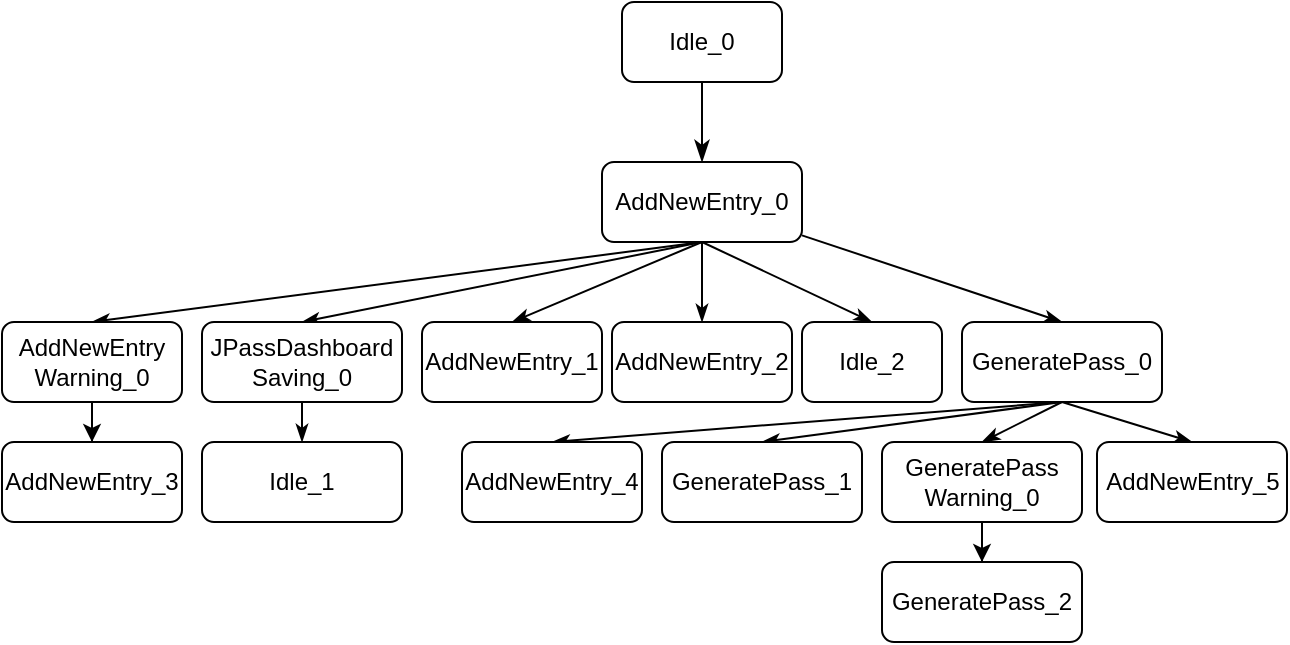 <mxfile version="20.5.1" type="device"><diagram id="C5RBs43oDa-KdzZeNtuy" name="Page-1"><mxGraphModel dx="677" dy="363" grid="1" gridSize="10" guides="1" tooltips="1" connect="1" arrows="1" fold="1" page="1" pageScale="1" pageWidth="827" pageHeight="1169" math="0" shadow="0"><root><mxCell id="WIyWlLk6GJQsqaUBKTNV-0"/><mxCell id="WIyWlLk6GJQsqaUBKTNV-1" parent="WIyWlLk6GJQsqaUBKTNV-0"/><mxCell id="WIyWlLk6GJQsqaUBKTNV-2" value="" style="rounded=0;html=1;jettySize=auto;orthogonalLoop=1;fontSize=11;endArrow=classicThin;endFill=1;endSize=8;strokeWidth=1;shadow=0;labelBackgroundColor=none;edgeStyle=orthogonalEdgeStyle;exitX=0.5;exitY=1;exitDx=0;exitDy=0;" parent="WIyWlLk6GJQsqaUBKTNV-1" source="WIyWlLk6GJQsqaUBKTNV-3" edge="1"><mxGeometry relative="1" as="geometry"><mxPoint x="360" y="90" as="targetPoint"/><Array as="points"/></mxGeometry></mxCell><mxCell id="WIyWlLk6GJQsqaUBKTNV-3" value="Idle_0" style="rounded=1;whiteSpace=wrap;html=1;fontSize=12;glass=0;strokeWidth=1;shadow=0;" parent="WIyWlLk6GJQsqaUBKTNV-1" vertex="1"><mxGeometry x="320" y="10" width="80" height="40" as="geometry"/></mxCell><mxCell id="F8w9wlnRqhBtXI2xol1i-2" value="" style="rounded=0;orthogonalLoop=1;jettySize=auto;html=1;endArrow=classicThin;endFill=1;exitX=0.5;exitY=1;exitDx=0;exitDy=0;entryX=0.5;entryY=0;entryDx=0;entryDy=0;" parent="WIyWlLk6GJQsqaUBKTNV-1" source="F8w9wlnRqhBtXI2xol1i-0" target="F8w9wlnRqhBtXI2xol1i-1" edge="1"><mxGeometry relative="1" as="geometry"/></mxCell><mxCell id="F8w9wlnRqhBtXI2xol1i-4" value="" style="edgeStyle=none;rounded=0;orthogonalLoop=1;jettySize=auto;html=1;endArrow=classicThin;endFill=1;exitX=0.5;exitY=1;exitDx=0;exitDy=0;entryX=0.5;entryY=0;entryDx=0;entryDy=0;" parent="WIyWlLk6GJQsqaUBKTNV-1" source="F8w9wlnRqhBtXI2xol1i-0" target="F8w9wlnRqhBtXI2xol1i-3" edge="1"><mxGeometry relative="1" as="geometry"/></mxCell><mxCell id="F8w9wlnRqhBtXI2xol1i-11" value="" style="edgeStyle=none;rounded=0;orthogonalLoop=1;jettySize=auto;html=1;endArrow=classicThin;endFill=1;exitX=0.5;exitY=1;exitDx=0;exitDy=0;entryX=0.5;entryY=0;entryDx=0;entryDy=0;" parent="WIyWlLk6GJQsqaUBKTNV-1" source="F8w9wlnRqhBtXI2xol1i-0" target="F8w9wlnRqhBtXI2xol1i-10" edge="1"><mxGeometry relative="1" as="geometry"/></mxCell><mxCell id="F8w9wlnRqhBtXI2xol1i-13" value="" style="edgeStyle=none;rounded=0;orthogonalLoop=1;jettySize=auto;html=1;endArrow=classicThin;endFill=1;exitX=0.5;exitY=1;exitDx=0;exitDy=0;entryX=0.5;entryY=0;entryDx=0;entryDy=0;" parent="WIyWlLk6GJQsqaUBKTNV-1" source="F8w9wlnRqhBtXI2xol1i-0" target="F8w9wlnRqhBtXI2xol1i-12" edge="1"><mxGeometry relative="1" as="geometry"/></mxCell><mxCell id="F8w9wlnRqhBtXI2xol1i-17" value="" style="edgeStyle=none;rounded=0;orthogonalLoop=1;jettySize=auto;html=1;endArrow=classicThin;endFill=1;exitX=0.5;exitY=1;exitDx=0;exitDy=0;entryX=0.5;entryY=0;entryDx=0;entryDy=0;" parent="WIyWlLk6GJQsqaUBKTNV-1" source="F8w9wlnRqhBtXI2xol1i-0" target="F8w9wlnRqhBtXI2xol1i-16" edge="1"><mxGeometry relative="1" as="geometry"/></mxCell><mxCell id="F8w9wlnRqhBtXI2xol1i-19" value="" style="edgeStyle=none;rounded=0;orthogonalLoop=1;jettySize=auto;html=1;endArrow=classicThin;endFill=1;entryX=0.5;entryY=0;entryDx=0;entryDy=0;" parent="WIyWlLk6GJQsqaUBKTNV-1" source="F8w9wlnRqhBtXI2xol1i-0" target="F8w9wlnRqhBtXI2xol1i-18" edge="1"><mxGeometry relative="1" as="geometry"/></mxCell><mxCell id="F8w9wlnRqhBtXI2xol1i-0" value="AddNewEntry_0" style="rounded=1;whiteSpace=wrap;html=1;" parent="WIyWlLk6GJQsqaUBKTNV-1" vertex="1"><mxGeometry x="310" y="90" width="100" height="40" as="geometry"/></mxCell><mxCell id="svRjDNIjllHxdfLo946Y-1" value="" style="edgeStyle=orthogonalEdgeStyle;rounded=0;orthogonalLoop=1;jettySize=auto;html=1;" edge="1" parent="WIyWlLk6GJQsqaUBKTNV-1" source="F8w9wlnRqhBtXI2xol1i-1" target="svRjDNIjllHxdfLo946Y-0"><mxGeometry relative="1" as="geometry"/></mxCell><mxCell id="F8w9wlnRqhBtXI2xol1i-1" value="AddNewEntry&lt;br&gt;Warning_0" style="whiteSpace=wrap;html=1;rounded=1;" parent="WIyWlLk6GJQsqaUBKTNV-1" vertex="1"><mxGeometry x="10" y="170" width="90" height="40" as="geometry"/></mxCell><mxCell id="F8w9wlnRqhBtXI2xol1i-3" value="AddNewEntry_1" style="whiteSpace=wrap;html=1;rounded=1;" parent="WIyWlLk6GJQsqaUBKTNV-1" vertex="1"><mxGeometry x="220" y="170" width="90" height="40" as="geometry"/></mxCell><mxCell id="F8w9wlnRqhBtXI2xol1i-10" value="AddNewEntry_2" style="whiteSpace=wrap;html=1;rounded=1;" parent="WIyWlLk6GJQsqaUBKTNV-1" vertex="1"><mxGeometry x="315" y="170" width="90" height="40" as="geometry"/></mxCell><mxCell id="F8w9wlnRqhBtXI2xol1i-15" value="" style="edgeStyle=none;rounded=0;orthogonalLoop=1;jettySize=auto;html=1;endArrow=classicThin;endFill=1;" parent="WIyWlLk6GJQsqaUBKTNV-1" source="F8w9wlnRqhBtXI2xol1i-12" target="F8w9wlnRqhBtXI2xol1i-14" edge="1"><mxGeometry relative="1" as="geometry"/></mxCell><mxCell id="F8w9wlnRqhBtXI2xol1i-12" value="JPassDashboard&lt;br&gt;Saving_0" style="whiteSpace=wrap;html=1;rounded=1;" parent="WIyWlLk6GJQsqaUBKTNV-1" vertex="1"><mxGeometry x="110" y="170" width="100" height="40" as="geometry"/></mxCell><mxCell id="F8w9wlnRqhBtXI2xol1i-14" value="Idle_1" style="whiteSpace=wrap;html=1;rounded=1;" parent="WIyWlLk6GJQsqaUBKTNV-1" vertex="1"><mxGeometry x="110" y="230" width="100" height="40" as="geometry"/></mxCell><mxCell id="F8w9wlnRqhBtXI2xol1i-16" value="Idle_2" style="whiteSpace=wrap;html=1;rounded=1;" parent="WIyWlLk6GJQsqaUBKTNV-1" vertex="1"><mxGeometry x="410" y="170" width="70" height="40" as="geometry"/></mxCell><mxCell id="F8w9wlnRqhBtXI2xol1i-21" value="" style="edgeStyle=none;rounded=0;orthogonalLoop=1;jettySize=auto;html=1;endArrow=classicThin;endFill=1;entryX=0.5;entryY=0;entryDx=0;entryDy=0;exitX=0.5;exitY=1;exitDx=0;exitDy=0;" parent="WIyWlLk6GJQsqaUBKTNV-1" source="F8w9wlnRqhBtXI2xol1i-18" target="F8w9wlnRqhBtXI2xol1i-20" edge="1"><mxGeometry relative="1" as="geometry"/></mxCell><mxCell id="F8w9wlnRqhBtXI2xol1i-23" value="" style="edgeStyle=none;rounded=0;orthogonalLoop=1;jettySize=auto;html=1;endArrow=classicThin;endFill=1;entryX=0.5;entryY=0;entryDx=0;entryDy=0;exitX=0.5;exitY=1;exitDx=0;exitDy=0;" parent="WIyWlLk6GJQsqaUBKTNV-1" source="F8w9wlnRqhBtXI2xol1i-18" target="F8w9wlnRqhBtXI2xol1i-22" edge="1"><mxGeometry relative="1" as="geometry"/></mxCell><mxCell id="F8w9wlnRqhBtXI2xol1i-25" value="" style="edgeStyle=none;rounded=0;orthogonalLoop=1;jettySize=auto;html=1;endArrow=classicThin;endFill=1;exitX=0.5;exitY=1;exitDx=0;exitDy=0;entryX=0.5;entryY=0;entryDx=0;entryDy=0;" parent="WIyWlLk6GJQsqaUBKTNV-1" source="F8w9wlnRqhBtXI2xol1i-18" target="F8w9wlnRqhBtXI2xol1i-24" edge="1"><mxGeometry relative="1" as="geometry"/></mxCell><mxCell id="F8w9wlnRqhBtXI2xol1i-27" value="" style="edgeStyle=none;rounded=0;orthogonalLoop=1;jettySize=auto;html=1;endArrow=classicThin;endFill=1;exitX=0.5;exitY=1;exitDx=0;exitDy=0;entryX=0.5;entryY=0;entryDx=0;entryDy=0;" parent="WIyWlLk6GJQsqaUBKTNV-1" source="F8w9wlnRqhBtXI2xol1i-18" target="F8w9wlnRqhBtXI2xol1i-28" edge="1"><mxGeometry relative="1" as="geometry"><mxPoint x="605" y="230" as="targetPoint"/></mxGeometry></mxCell><mxCell id="F8w9wlnRqhBtXI2xol1i-18" value="GeneratePass_0" style="whiteSpace=wrap;html=1;rounded=1;" parent="WIyWlLk6GJQsqaUBKTNV-1" vertex="1"><mxGeometry x="490" y="170" width="100" height="40" as="geometry"/></mxCell><mxCell id="F8w9wlnRqhBtXI2xol1i-20" value="AddNewEntry_4" style="whiteSpace=wrap;html=1;rounded=1;" parent="WIyWlLk6GJQsqaUBKTNV-1" vertex="1"><mxGeometry x="240" y="230" width="90" height="40" as="geometry"/></mxCell><mxCell id="F8w9wlnRqhBtXI2xol1i-22" value="GeneratePass_1" style="whiteSpace=wrap;html=1;rounded=1;" parent="WIyWlLk6GJQsqaUBKTNV-1" vertex="1"><mxGeometry x="340" y="230" width="100" height="40" as="geometry"/></mxCell><mxCell id="svRjDNIjllHxdfLo946Y-4" value="" style="edgeStyle=orthogonalEdgeStyle;rounded=0;orthogonalLoop=1;jettySize=auto;html=1;" edge="1" parent="WIyWlLk6GJQsqaUBKTNV-1" source="F8w9wlnRqhBtXI2xol1i-24" target="svRjDNIjllHxdfLo946Y-3"><mxGeometry relative="1" as="geometry"/></mxCell><mxCell id="F8w9wlnRqhBtXI2xol1i-24" value="GeneratePass&lt;br&gt;Warning_0" style="whiteSpace=wrap;html=1;rounded=1;" parent="WIyWlLk6GJQsqaUBKTNV-1" vertex="1"><mxGeometry x="450" y="230" width="100" height="40" as="geometry"/></mxCell><mxCell id="F8w9wlnRqhBtXI2xol1i-28" value="AddNewEntry_5" style="whiteSpace=wrap;html=1;rounded=1;" parent="WIyWlLk6GJQsqaUBKTNV-1" vertex="1"><mxGeometry x="557.5" y="230" width="95" height="40" as="geometry"/></mxCell><mxCell id="svRjDNIjllHxdfLo946Y-0" value="AddNewEntry_3" style="whiteSpace=wrap;html=1;rounded=1;" vertex="1" parent="WIyWlLk6GJQsqaUBKTNV-1"><mxGeometry x="10" y="230" width="90" height="40" as="geometry"/></mxCell><mxCell id="svRjDNIjllHxdfLo946Y-3" value="GeneratePass_2" style="whiteSpace=wrap;html=1;rounded=1;" vertex="1" parent="WIyWlLk6GJQsqaUBKTNV-1"><mxGeometry x="450" y="290" width="100" height="40" as="geometry"/></mxCell></root></mxGraphModel></diagram></mxfile>
